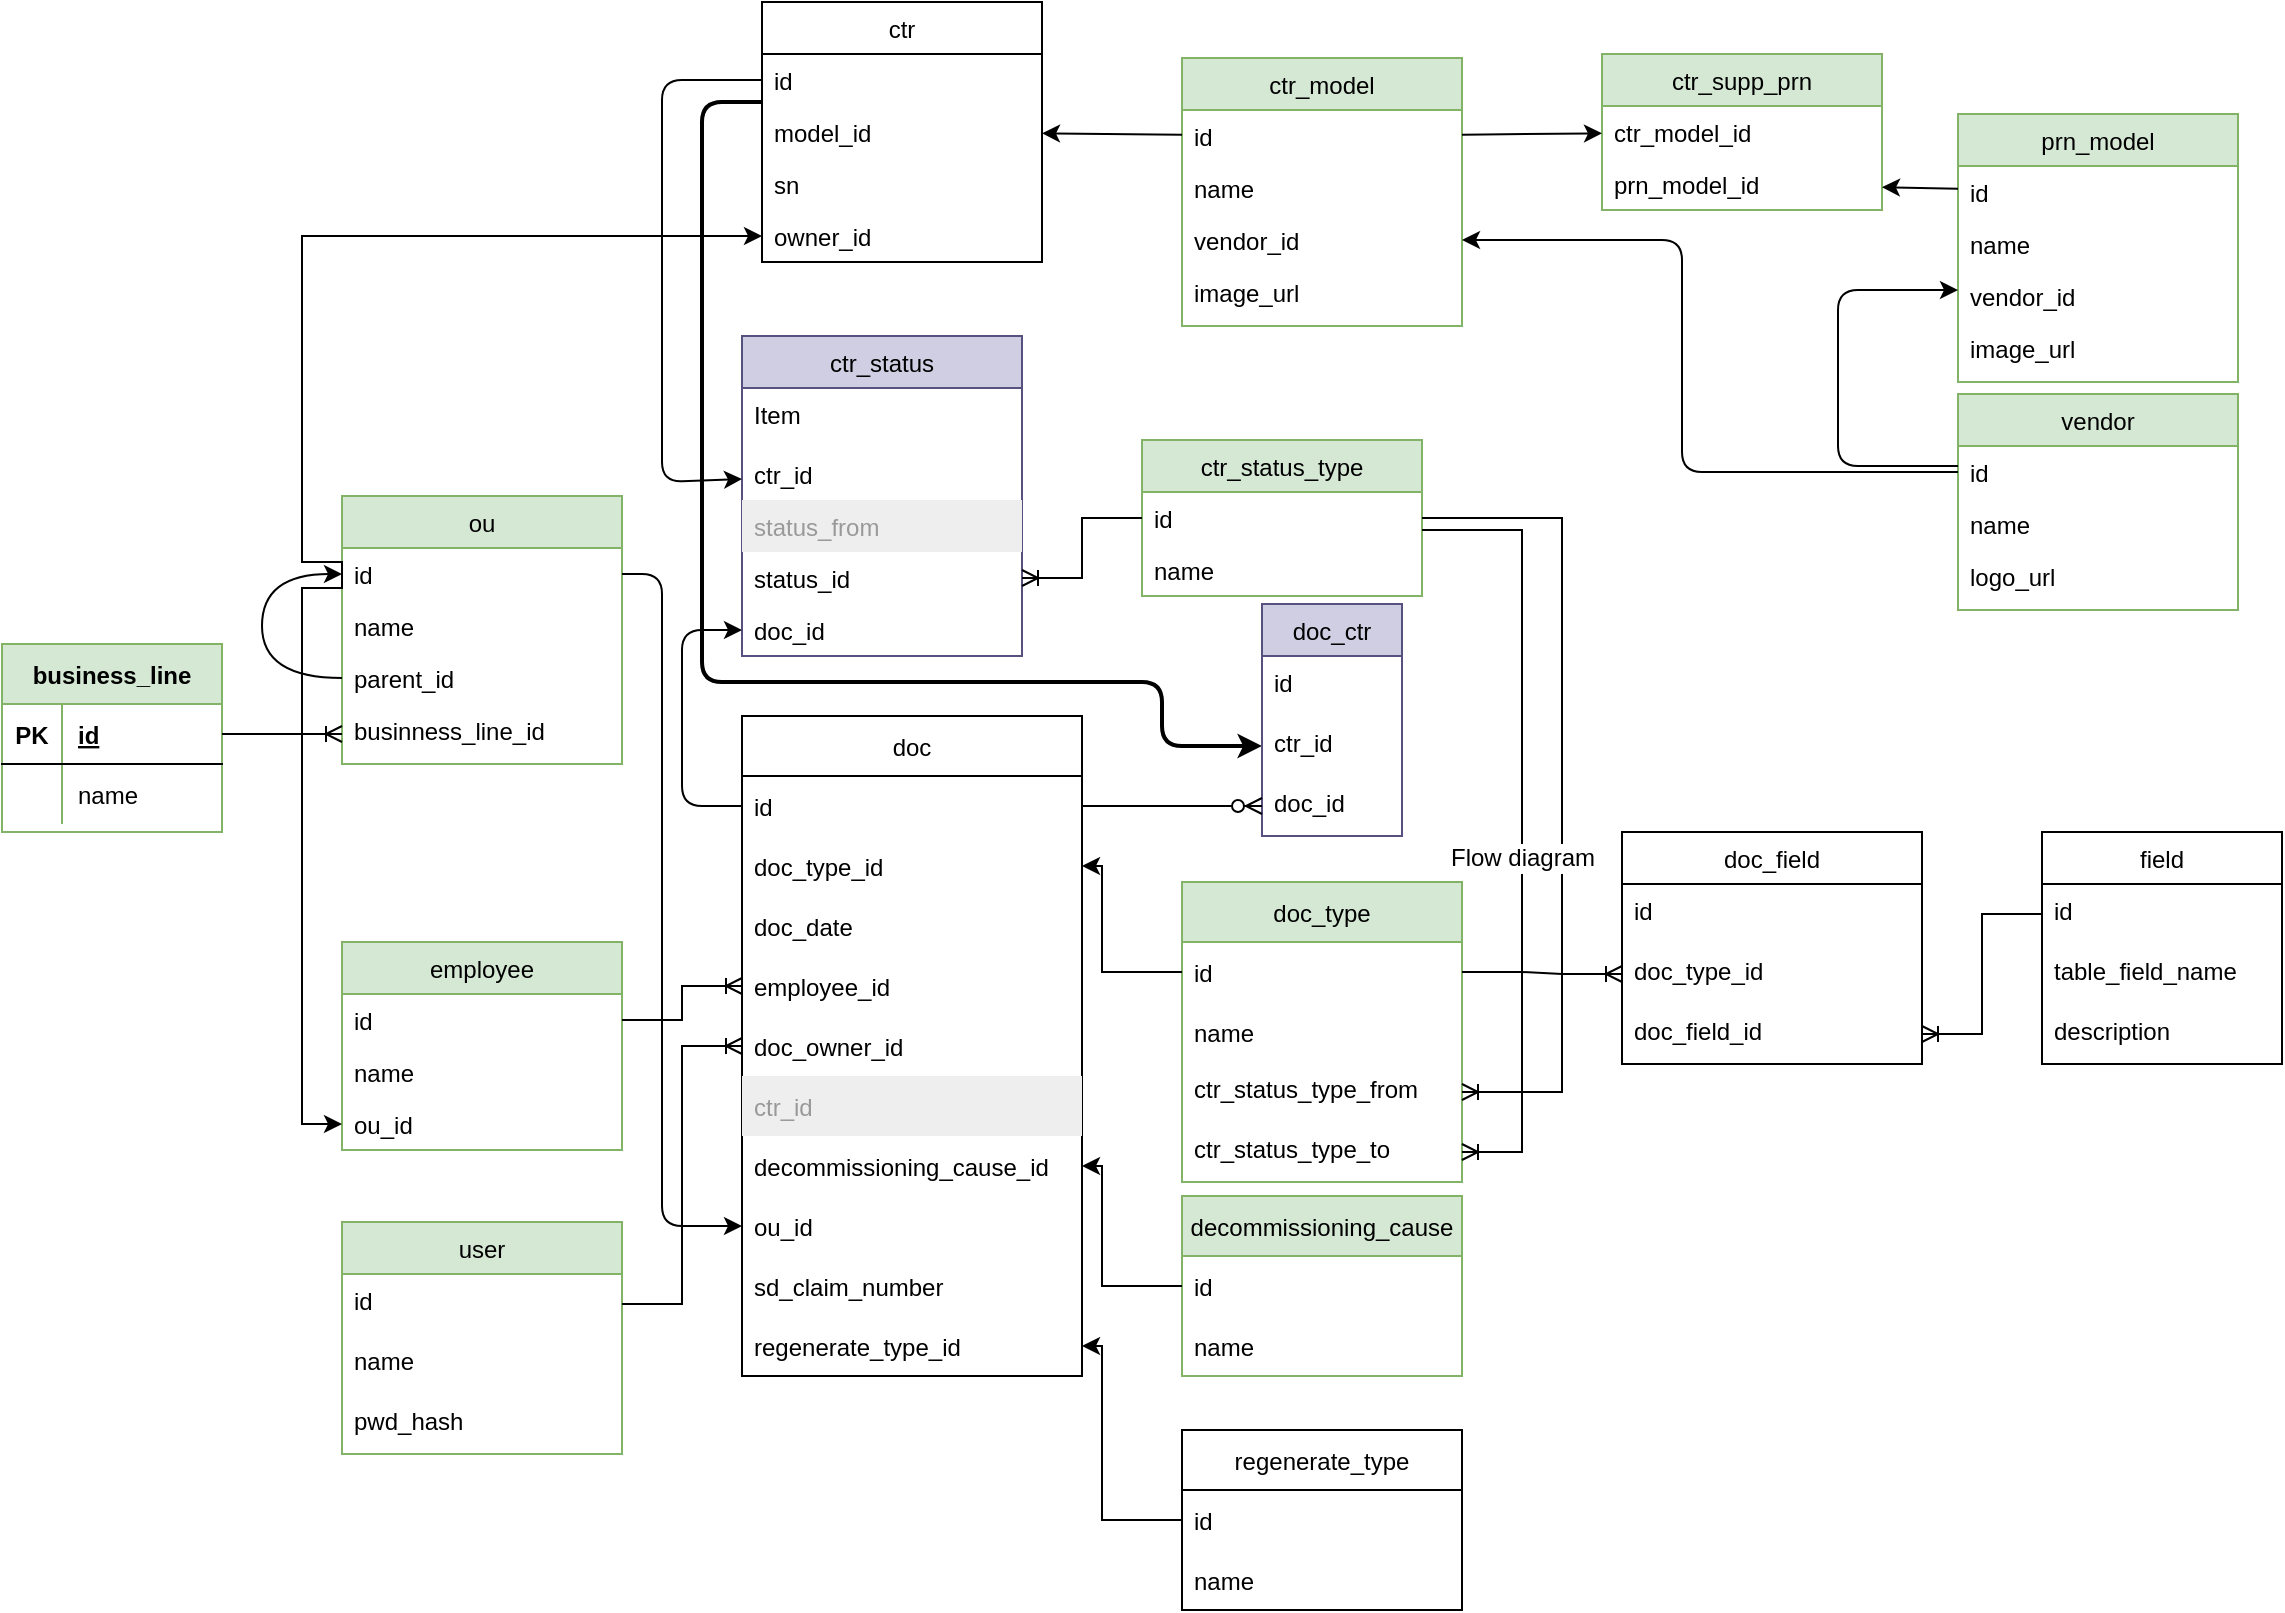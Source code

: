 <mxfile version="20.3.3" type="github" pages="2">
  <diagram name="Ent relationship" id="efa7a0a1-bf9b-a30e-e6df-94a7791c09e9">
    <mxGraphModel dx="1422" dy="802" grid="1" gridSize="10" guides="1" tooltips="1" connect="1" arrows="1" fold="1" page="1" pageScale="1" pageWidth="1169" pageHeight="827" background="none" math="0" shadow="0">
      <root>
        <mxCell id="0" />
        <mxCell id="1" parent="0" />
        <mxCell id="0HyxOfl09r36-qcPs7RD-114" value="ctr" style="swimlane;fontStyle=0;childLayout=stackLayout;horizontal=1;startSize=26;horizontalStack=0;resizeParent=1;resizeParentMax=0;resizeLast=0;collapsible=1;marginBottom=0;" parent="1" vertex="1">
          <mxGeometry x="400" y="10" width="140" height="130" as="geometry" />
        </mxCell>
        <mxCell id="0HyxOfl09r36-qcPs7RD-115" value="id" style="text;strokeColor=none;fillColor=none;align=left;verticalAlign=top;spacingLeft=4;spacingRight=4;overflow=hidden;rotatable=0;points=[[0,0.5],[1,0.5]];portConstraint=eastwest;" parent="0HyxOfl09r36-qcPs7RD-114" vertex="1">
          <mxGeometry y="26" width="140" height="26" as="geometry" />
        </mxCell>
        <mxCell id="0HyxOfl09r36-qcPs7RD-193" value="model_id&#xa;&#xa;" style="text;strokeColor=none;fillColor=none;align=left;verticalAlign=top;spacingLeft=4;spacingRight=4;overflow=hidden;rotatable=0;points=[[0,0.5],[1,0.5]];portConstraint=eastwest;" parent="0HyxOfl09r36-qcPs7RD-114" vertex="1">
          <mxGeometry y="52" width="140" height="26" as="geometry" />
        </mxCell>
        <mxCell id="0HyxOfl09r36-qcPs7RD-116" value="sn" style="text;strokeColor=none;fillColor=none;align=left;verticalAlign=top;spacingLeft=4;spacingRight=4;overflow=hidden;rotatable=0;points=[[0,0.5],[1,0.5]];portConstraint=eastwest;" parent="0HyxOfl09r36-qcPs7RD-114" vertex="1">
          <mxGeometry y="78" width="140" height="26" as="geometry" />
        </mxCell>
        <mxCell id="B27GgNt_8ts8eAWawGhs-5" value="owner_id" style="text;strokeColor=none;fillColor=none;align=left;verticalAlign=top;spacingLeft=4;spacingRight=4;overflow=hidden;rotatable=0;points=[[0,0.5],[1,0.5]];portConstraint=eastwest;" parent="0HyxOfl09r36-qcPs7RD-114" vertex="1">
          <mxGeometry y="104" width="140" height="26" as="geometry" />
        </mxCell>
        <mxCell id="0HyxOfl09r36-qcPs7RD-119" value="prn_model" style="swimlane;fontStyle=0;childLayout=stackLayout;horizontal=1;startSize=26;horizontalStack=0;resizeParent=1;resizeParentMax=0;resizeLast=0;collapsible=1;marginBottom=0;fillColor=#d5e8d4;strokeColor=#82b366;" parent="1" vertex="1">
          <mxGeometry x="998" y="66" width="140" height="134" as="geometry" />
        </mxCell>
        <mxCell id="0HyxOfl09r36-qcPs7RD-120" value="id" style="text;strokeColor=none;fillColor=none;align=left;verticalAlign=top;spacingLeft=4;spacingRight=4;overflow=hidden;rotatable=0;points=[[0,0.5],[1,0.5]];portConstraint=eastwest;" parent="0HyxOfl09r36-qcPs7RD-119" vertex="1">
          <mxGeometry y="26" width="140" height="26" as="geometry" />
        </mxCell>
        <mxCell id="0HyxOfl09r36-qcPs7RD-121" value="name" style="text;strokeColor=none;fillColor=none;align=left;verticalAlign=top;spacingLeft=4;spacingRight=4;overflow=hidden;rotatable=0;points=[[0,0.5],[1,0.5]];portConstraint=eastwest;" parent="0HyxOfl09r36-qcPs7RD-119" vertex="1">
          <mxGeometry y="52" width="140" height="26" as="geometry" />
        </mxCell>
        <mxCell id="0HyxOfl09r36-qcPs7RD-157" value="vendor_id" style="text;strokeColor=none;fillColor=none;align=left;verticalAlign=top;spacingLeft=4;spacingRight=4;overflow=hidden;rotatable=0;points=[[0,0.5],[1,0.5]];portConstraint=eastwest;" parent="0HyxOfl09r36-qcPs7RD-119" vertex="1">
          <mxGeometry y="78" width="140" height="26" as="geometry" />
        </mxCell>
        <mxCell id="-eueZPDx82-Weop2imwT-17" value="image_url" style="text;strokeColor=none;fillColor=none;spacingLeft=4;spacingRight=4;overflow=hidden;rotatable=0;points=[[0,0.5],[1,0.5]];portConstraint=eastwest;fontSize=12;" parent="0HyxOfl09r36-qcPs7RD-119" vertex="1">
          <mxGeometry y="104" width="140" height="30" as="geometry" />
        </mxCell>
        <mxCell id="0HyxOfl09r36-qcPs7RD-123" value="ctr_model" style="swimlane;fontStyle=0;childLayout=stackLayout;horizontal=1;startSize=26;horizontalStack=0;resizeParent=1;resizeParentMax=0;resizeLast=0;collapsible=1;marginBottom=0;fillColor=#d5e8d4;strokeColor=#82b366;" parent="1" vertex="1">
          <mxGeometry x="610" y="38" width="140" height="134" as="geometry" />
        </mxCell>
        <mxCell id="0HyxOfl09r36-qcPs7RD-124" value="id" style="text;strokeColor=none;fillColor=none;align=left;verticalAlign=top;spacingLeft=4;spacingRight=4;overflow=hidden;rotatable=0;points=[[0,0.5],[1,0.5]];portConstraint=eastwest;" parent="0HyxOfl09r36-qcPs7RD-123" vertex="1">
          <mxGeometry y="26" width="140" height="26" as="geometry" />
        </mxCell>
        <mxCell id="0HyxOfl09r36-qcPs7RD-164" value="name" style="text;strokeColor=none;fillColor=none;align=left;verticalAlign=top;spacingLeft=4;spacingRight=4;overflow=hidden;rotatable=0;points=[[0,0.5],[1,0.5]];portConstraint=eastwest;" parent="0HyxOfl09r36-qcPs7RD-123" vertex="1">
          <mxGeometry y="52" width="140" height="26" as="geometry" />
        </mxCell>
        <mxCell id="0HyxOfl09r36-qcPs7RD-125" value="vendor_id" style="text;strokeColor=none;fillColor=none;align=left;verticalAlign=top;spacingLeft=4;spacingRight=4;overflow=hidden;rotatable=0;points=[[0,0.5],[1,0.5]];portConstraint=eastwest;" parent="0HyxOfl09r36-qcPs7RD-123" vertex="1">
          <mxGeometry y="78" width="140" height="26" as="geometry" />
        </mxCell>
        <mxCell id="-eueZPDx82-Weop2imwT-14" value="image_url" style="text;strokeColor=none;fillColor=none;spacingLeft=4;spacingRight=4;overflow=hidden;rotatable=0;points=[[0,0.5],[1,0.5]];portConstraint=eastwest;fontSize=12;" parent="0HyxOfl09r36-qcPs7RD-123" vertex="1">
          <mxGeometry y="104" width="140" height="30" as="geometry" />
        </mxCell>
        <mxCell id="0HyxOfl09r36-qcPs7RD-143" value="ctr_supp_prn" style="swimlane;fontStyle=0;childLayout=stackLayout;horizontal=1;startSize=26;horizontalStack=0;resizeParent=1;resizeParentMax=0;resizeLast=0;collapsible=1;marginBottom=0;fillColor=#d5e8d4;strokeColor=#82b366;" parent="1" vertex="1">
          <mxGeometry x="820" y="36" width="140" height="78" as="geometry" />
        </mxCell>
        <mxCell id="0HyxOfl09r36-qcPs7RD-144" value="ctr_model_id" style="text;strokeColor=none;fillColor=none;align=left;verticalAlign=top;spacingLeft=4;spacingRight=4;overflow=hidden;rotatable=0;points=[[0,0.5],[1,0.5]];portConstraint=eastwest;" parent="0HyxOfl09r36-qcPs7RD-143" vertex="1">
          <mxGeometry y="26" width="140" height="26" as="geometry" />
        </mxCell>
        <mxCell id="0HyxOfl09r36-qcPs7RD-145" value="prn_model_id" style="text;strokeColor=none;fillColor=none;align=left;verticalAlign=top;spacingLeft=4;spacingRight=4;overflow=hidden;rotatable=0;points=[[0,0.5],[1,0.5]];portConstraint=eastwest;" parent="0HyxOfl09r36-qcPs7RD-143" vertex="1">
          <mxGeometry y="52" width="140" height="26" as="geometry" />
        </mxCell>
        <mxCell id="0HyxOfl09r36-qcPs7RD-158" value="vendor" style="swimlane;fontStyle=0;childLayout=stackLayout;horizontal=1;startSize=26;horizontalStack=0;resizeParent=1;resizeParentMax=0;resizeLast=0;collapsible=1;marginBottom=0;fillColor=#d5e8d4;strokeColor=#82b366;" parent="1" vertex="1">
          <mxGeometry x="998" y="206" width="140" height="108" as="geometry">
            <mxRectangle x="826" y="244" width="70" height="26" as="alternateBounds" />
          </mxGeometry>
        </mxCell>
        <mxCell id="0HyxOfl09r36-qcPs7RD-159" value="id" style="text;strokeColor=none;fillColor=none;align=left;verticalAlign=top;spacingLeft=4;spacingRight=4;overflow=hidden;rotatable=0;points=[[0,0.5],[1,0.5]];portConstraint=eastwest;" parent="0HyxOfl09r36-qcPs7RD-158" vertex="1">
          <mxGeometry y="26" width="140" height="26" as="geometry" />
        </mxCell>
        <mxCell id="0HyxOfl09r36-qcPs7RD-160" value="name" style="text;strokeColor=none;fillColor=none;align=left;verticalAlign=top;spacingLeft=4;spacingRight=4;overflow=hidden;rotatable=0;points=[[0,0.5],[1,0.5]];portConstraint=eastwest;" parent="0HyxOfl09r36-qcPs7RD-158" vertex="1">
          <mxGeometry y="52" width="140" height="26" as="geometry" />
        </mxCell>
        <mxCell id="-eueZPDx82-Weop2imwT-16" value="logo_url" style="text;strokeColor=none;fillColor=none;spacingLeft=4;spacingRight=4;overflow=hidden;rotatable=0;points=[[0,0.5],[1,0.5]];portConstraint=eastwest;fontSize=12;" parent="0HyxOfl09r36-qcPs7RD-158" vertex="1">
          <mxGeometry y="78" width="140" height="30" as="geometry" />
        </mxCell>
        <mxCell id="0HyxOfl09r36-qcPs7RD-165" value="" style="endArrow=classic;html=1;exitX=0;exitY=0.5;exitDx=0;exitDy=0;" parent="1" edge="1">
          <mxGeometry width="50" height="50" relative="1" as="geometry">
            <mxPoint x="998" y="242" as="sourcePoint" />
            <mxPoint x="998" y="154" as="targetPoint" />
            <Array as="points">
              <mxPoint x="938" y="242" />
              <mxPoint x="938" y="154" />
            </Array>
          </mxGeometry>
        </mxCell>
        <mxCell id="0HyxOfl09r36-qcPs7RD-166" value="" style="endArrow=classic;html=1;" parent="1" source="0HyxOfl09r36-qcPs7RD-159" target="0HyxOfl09r36-qcPs7RD-125" edge="1">
          <mxGeometry width="50" height="50" relative="1" as="geometry">
            <mxPoint x="720" y="326" as="sourcePoint" />
            <mxPoint x="770" y="276" as="targetPoint" />
            <Array as="points">
              <mxPoint x="860" y="245" />
              <mxPoint x="860" y="129" />
            </Array>
          </mxGeometry>
        </mxCell>
        <mxCell id="0HyxOfl09r36-qcPs7RD-167" value="" style="endArrow=classic;html=1;" parent="1" source="0HyxOfl09r36-qcPs7RD-124" target="0HyxOfl09r36-qcPs7RD-193" edge="1">
          <mxGeometry width="50" height="50" relative="1" as="geometry">
            <mxPoint x="710" y="350" as="sourcePoint" />
            <mxPoint x="760" y="300" as="targetPoint" />
          </mxGeometry>
        </mxCell>
        <mxCell id="0HyxOfl09r36-qcPs7RD-173" value="ctr_status" style="swimlane;fontStyle=0;childLayout=stackLayout;horizontal=1;startSize=26;horizontalStack=0;resizeParent=1;resizeParentMax=0;resizeLast=0;collapsible=1;marginBottom=0;fillColor=#d0cee2;strokeColor=#56517e;" parent="1" vertex="1">
          <mxGeometry x="390" y="177" width="140" height="160" as="geometry" />
        </mxCell>
        <mxCell id="Py-MpsY1JlBNM6qV5Rll-3" value="Item" style="text;strokeColor=none;fillColor=none;spacingLeft=4;spacingRight=4;overflow=hidden;rotatable=0;points=[[0,0.5],[1,0.5]];portConstraint=eastwest;fontSize=12;fontColor=#000000;" vertex="1" parent="0HyxOfl09r36-qcPs7RD-173">
          <mxGeometry y="26" width="140" height="30" as="geometry" />
        </mxCell>
        <mxCell id="0HyxOfl09r36-qcPs7RD-174" value="ctr_id" style="text;strokeColor=none;fillColor=none;align=left;verticalAlign=top;spacingLeft=4;spacingRight=4;overflow=hidden;rotatable=0;points=[[0,0.5],[1,0.5]];portConstraint=eastwest;" parent="0HyxOfl09r36-qcPs7RD-173" vertex="1">
          <mxGeometry y="56" width="140" height="26" as="geometry" />
        </mxCell>
        <mxCell id="0HyxOfl09r36-qcPs7RD-175" value="status_from" style="text;strokeColor=none;fillColor=#eeeeee;align=left;verticalAlign=top;spacingLeft=4;spacingRight=4;overflow=hidden;rotatable=0;points=[[0,0.5],[1,0.5]];portConstraint=eastwest;fontColor=#999999;" parent="0HyxOfl09r36-qcPs7RD-173" vertex="1">
          <mxGeometry y="82" width="140" height="26" as="geometry" />
        </mxCell>
        <mxCell id="0HyxOfl09r36-qcPs7RD-191" value="status_id" style="text;strokeColor=none;fillColor=none;align=left;verticalAlign=top;spacingLeft=4;spacingRight=4;overflow=hidden;rotatable=0;points=[[0,0.5],[1,0.5]];portConstraint=eastwest;" parent="0HyxOfl09r36-qcPs7RD-173" vertex="1">
          <mxGeometry y="108" width="140" height="26" as="geometry" />
        </mxCell>
        <mxCell id="B27GgNt_8ts8eAWawGhs-43" value="doc_id" style="text;strokeColor=none;fillColor=none;align=left;verticalAlign=top;spacingLeft=4;spacingRight=4;overflow=hidden;rotatable=0;points=[[0,0.5],[1,0.5]];portConstraint=eastwest;" parent="0HyxOfl09r36-qcPs7RD-173" vertex="1">
          <mxGeometry y="134" width="140" height="26" as="geometry" />
        </mxCell>
        <mxCell id="0HyxOfl09r36-qcPs7RD-181" value="ctr_status_type" style="swimlane;fontStyle=0;childLayout=stackLayout;horizontal=1;startSize=26;horizontalStack=0;resizeParent=1;resizeParentMax=0;resizeLast=0;collapsible=1;marginBottom=0;fillColor=#d5e8d4;strokeColor=#82b366;" parent="1" vertex="1">
          <mxGeometry x="590" y="229" width="140" height="78" as="geometry" />
        </mxCell>
        <mxCell id="0HyxOfl09r36-qcPs7RD-182" value="id" style="text;strokeColor=none;fillColor=none;align=left;verticalAlign=top;spacingLeft=4;spacingRight=4;overflow=hidden;rotatable=0;points=[[0,0.5],[1,0.5]];portConstraint=eastwest;" parent="0HyxOfl09r36-qcPs7RD-181" vertex="1">
          <mxGeometry y="26" width="140" height="26" as="geometry" />
        </mxCell>
        <mxCell id="0HyxOfl09r36-qcPs7RD-183" value="name" style="text;strokeColor=none;fillColor=none;align=left;verticalAlign=top;spacingLeft=4;spacingRight=4;overflow=hidden;rotatable=0;points=[[0,0.5],[1,0.5]];portConstraint=eastwest;" parent="0HyxOfl09r36-qcPs7RD-181" vertex="1">
          <mxGeometry y="52" width="140" height="26" as="geometry" />
        </mxCell>
        <mxCell id="0HyxOfl09r36-qcPs7RD-186" value="" style="endArrow=classic;html=1;" parent="1" source="0HyxOfl09r36-qcPs7RD-115" target="0HyxOfl09r36-qcPs7RD-174" edge="1">
          <mxGeometry width="50" height="50" relative="1" as="geometry">
            <mxPoint x="710" y="350" as="sourcePoint" />
            <mxPoint x="760" y="300" as="targetPoint" />
            <Array as="points">
              <mxPoint x="350" y="49" />
              <mxPoint x="350" y="73" />
              <mxPoint x="350" y="250" />
            </Array>
          </mxGeometry>
        </mxCell>
        <mxCell id="0HyxOfl09r36-qcPs7RD-187" value="ou" style="swimlane;fontStyle=0;childLayout=stackLayout;horizontal=1;startSize=26;horizontalStack=0;resizeParent=1;resizeParentMax=0;resizeLast=0;collapsible=1;marginBottom=0;fillColor=#d5e8d4;strokeColor=#82b366;" parent="1" vertex="1">
          <mxGeometry x="190" y="257" width="140" height="134" as="geometry" />
        </mxCell>
        <mxCell id="0HyxOfl09r36-qcPs7RD-188" value="id" style="text;strokeColor=none;fillColor=none;align=left;verticalAlign=top;spacingLeft=4;spacingRight=4;overflow=hidden;rotatable=0;points=[[0,0.5],[1,0.5]];portConstraint=eastwest;" parent="0HyxOfl09r36-qcPs7RD-187" vertex="1">
          <mxGeometry y="26" width="140" height="26" as="geometry" />
        </mxCell>
        <mxCell id="0HyxOfl09r36-qcPs7RD-189" value="name" style="text;strokeColor=none;fillColor=none;align=left;verticalAlign=top;spacingLeft=4;spacingRight=4;overflow=hidden;rotatable=0;points=[[0,0.5],[1,0.5]];portConstraint=eastwest;" parent="0HyxOfl09r36-qcPs7RD-187" vertex="1">
          <mxGeometry y="52" width="140" height="26" as="geometry" />
        </mxCell>
        <mxCell id="B27GgNt_8ts8eAWawGhs-4" style="edgeStyle=orthogonalEdgeStyle;orthogonalLoop=1;jettySize=auto;html=1;exitX=0;exitY=0.5;exitDx=0;exitDy=0;entryX=0;entryY=0.5;entryDx=0;entryDy=0;curved=1;" parent="0HyxOfl09r36-qcPs7RD-187" source="B27GgNt_8ts8eAWawGhs-3" target="0HyxOfl09r36-qcPs7RD-188" edge="1">
          <mxGeometry relative="1" as="geometry">
            <Array as="points">
              <mxPoint x="-40" y="91" />
              <mxPoint x="-40" y="39" />
            </Array>
          </mxGeometry>
        </mxCell>
        <mxCell id="B27GgNt_8ts8eAWawGhs-3" value="parent_id" style="text;strokeColor=none;fillColor=none;align=left;verticalAlign=top;spacingLeft=4;spacingRight=4;overflow=hidden;rotatable=0;points=[[0,0.5],[1,0.5]];portConstraint=eastwest;" parent="0HyxOfl09r36-qcPs7RD-187" vertex="1">
          <mxGeometry y="78" width="140" height="26" as="geometry" />
        </mxCell>
        <mxCell id="IbZi54rrAMyiBwgR0cr5-39" value="businness_line_id" style="text;strokeColor=none;fillColor=none;spacingLeft=4;spacingRight=4;overflow=hidden;rotatable=0;points=[[0,0.5],[1,0.5]];portConstraint=eastwest;fontSize=12;" parent="0HyxOfl09r36-qcPs7RD-187" vertex="1">
          <mxGeometry y="104" width="140" height="30" as="geometry" />
        </mxCell>
        <mxCell id="0HyxOfl09r36-qcPs7RD-194" value="&lt;span style=&quot;font-size: 10px&quot;&gt;&lt;br&gt;&lt;/span&gt;" style="text;html=1;align=left;verticalAlign=middle;resizable=0;points=[];autosize=1;strokeColor=none;" parent="1" vertex="1">
          <mxGeometry x="720" y="253" width="20" height="30" as="geometry" />
        </mxCell>
        <mxCell id="0HyxOfl09r36-qcPs7RD-202" value="employee" style="swimlane;fontStyle=0;childLayout=stackLayout;horizontal=1;startSize=26;horizontalStack=0;resizeParent=1;resizeParentMax=0;resizeLast=0;collapsible=1;marginBottom=0;fillColor=#d5e8d4;strokeColor=#82b366;" parent="1" vertex="1">
          <mxGeometry x="190" y="480" width="140" height="104" as="geometry">
            <mxRectangle x="190" y="480" width="90" height="30" as="alternateBounds" />
          </mxGeometry>
        </mxCell>
        <mxCell id="0HyxOfl09r36-qcPs7RD-203" value="id" style="text;strokeColor=none;fillColor=none;align=left;verticalAlign=top;spacingLeft=4;spacingRight=4;overflow=hidden;rotatable=0;points=[[0,0.5],[1,0.5]];portConstraint=eastwest;" parent="0HyxOfl09r36-qcPs7RD-202" vertex="1">
          <mxGeometry y="26" width="140" height="26" as="geometry" />
        </mxCell>
        <mxCell id="0HyxOfl09r36-qcPs7RD-204" value="name" style="text;strokeColor=none;fillColor=none;align=left;verticalAlign=top;spacingLeft=4;spacingRight=4;overflow=hidden;rotatable=0;points=[[0,0.5],[1,0.5]];portConstraint=eastwest;" parent="0HyxOfl09r36-qcPs7RD-202" vertex="1">
          <mxGeometry y="52" width="140" height="26" as="geometry" />
        </mxCell>
        <mxCell id="B27GgNt_8ts8eAWawGhs-7" value="ou_id" style="text;strokeColor=none;fillColor=none;align=left;verticalAlign=top;spacingLeft=4;spacingRight=4;overflow=hidden;rotatable=0;points=[[0,0.5],[1,0.5]];portConstraint=eastwest;" parent="0HyxOfl09r36-qcPs7RD-202" vertex="1">
          <mxGeometry y="78" width="140" height="26" as="geometry" />
        </mxCell>
        <mxCell id="8fQQKwptiHgryDefAF7D-1" value="" style="endArrow=classic;html=1;" parent="1" source="0HyxOfl09r36-qcPs7RD-124" target="0HyxOfl09r36-qcPs7RD-144" edge="1">
          <mxGeometry width="50" height="50" relative="1" as="geometry">
            <mxPoint x="700" y="400" as="sourcePoint" />
            <mxPoint x="750" y="350" as="targetPoint" />
          </mxGeometry>
        </mxCell>
        <mxCell id="8fQQKwptiHgryDefAF7D-2" value="" style="endArrow=classic;html=1;" parent="1" source="0HyxOfl09r36-qcPs7RD-120" target="0HyxOfl09r36-qcPs7RD-145" edge="1">
          <mxGeometry width="50" height="50" relative="1" as="geometry">
            <mxPoint x="700" y="400" as="sourcePoint" />
            <mxPoint x="750" y="350" as="targetPoint" />
          </mxGeometry>
        </mxCell>
        <mxCell id="B27GgNt_8ts8eAWawGhs-6" style="edgeStyle=orthogonalEdgeStyle;rounded=0;orthogonalLoop=1;jettySize=auto;html=1;exitX=0;exitY=0.5;exitDx=0;exitDy=0;entryX=0;entryY=0.5;entryDx=0;entryDy=0;" parent="1" source="0HyxOfl09r36-qcPs7RD-188" target="B27GgNt_8ts8eAWawGhs-5" edge="1">
          <mxGeometry relative="1" as="geometry">
            <Array as="points">
              <mxPoint x="190" y="290" />
              <mxPoint x="170" y="290" />
              <mxPoint x="170" y="127" />
            </Array>
          </mxGeometry>
        </mxCell>
        <mxCell id="B27GgNt_8ts8eAWawGhs-10" style="edgeStyle=orthogonalEdgeStyle;rounded=0;orthogonalLoop=1;jettySize=auto;html=1;exitX=0;exitY=0.5;exitDx=0;exitDy=0;entryX=0;entryY=0.5;entryDx=0;entryDy=0;" parent="1" source="0HyxOfl09r36-qcPs7RD-188" target="B27GgNt_8ts8eAWawGhs-7" edge="1">
          <mxGeometry relative="1" as="geometry">
            <mxPoint x="190" y="296" as="sourcePoint" />
            <mxPoint x="190" y="571" as="targetPoint" />
            <Array as="points">
              <mxPoint x="190" y="303" />
              <mxPoint x="170" y="303" />
              <mxPoint x="170" y="571" />
            </Array>
          </mxGeometry>
        </mxCell>
        <mxCell id="B27GgNt_8ts8eAWawGhs-11" value="doc" style="swimlane;fontStyle=0;childLayout=stackLayout;horizontal=1;startSize=30;horizontalStack=0;resizeParent=1;resizeParentMax=0;resizeLast=0;collapsible=1;marginBottom=0;" parent="1" vertex="1">
          <mxGeometry x="390" y="367" width="170" height="330" as="geometry" />
        </mxCell>
        <mxCell id="B27GgNt_8ts8eAWawGhs-12" value="id" style="text;strokeColor=none;fillColor=none;align=left;verticalAlign=middle;spacingLeft=4;spacingRight=4;overflow=hidden;points=[[0,0.5],[1,0.5]];portConstraint=eastwest;rotatable=0;" parent="B27GgNt_8ts8eAWawGhs-11" vertex="1">
          <mxGeometry y="30" width="170" height="30" as="geometry" />
        </mxCell>
        <mxCell id="B27GgNt_8ts8eAWawGhs-14" value="doc_type_id" style="text;strokeColor=none;fillColor=none;align=left;verticalAlign=middle;spacingLeft=4;spacingRight=4;overflow=hidden;points=[[0,0.5],[1,0.5]];portConstraint=eastwest;rotatable=0;" parent="B27GgNt_8ts8eAWawGhs-11" vertex="1">
          <mxGeometry y="60" width="170" height="30" as="geometry" />
        </mxCell>
        <mxCell id="B27GgNt_8ts8eAWawGhs-15" value="doc_date" style="text;strokeColor=none;fillColor=none;align=left;verticalAlign=middle;spacingLeft=4;spacingRight=4;overflow=hidden;points=[[0,0.5],[1,0.5]];portConstraint=eastwest;rotatable=0;" parent="B27GgNt_8ts8eAWawGhs-11" vertex="1">
          <mxGeometry y="90" width="170" height="30" as="geometry" />
        </mxCell>
        <mxCell id="B27GgNt_8ts8eAWawGhs-17" value="employee_id" style="text;strokeColor=none;fillColor=none;align=left;verticalAlign=middle;spacingLeft=4;spacingRight=4;overflow=hidden;points=[[0,0.5],[1,0.5]];portConstraint=eastwest;rotatable=0;" parent="B27GgNt_8ts8eAWawGhs-11" vertex="1">
          <mxGeometry y="120" width="170" height="30" as="geometry" />
        </mxCell>
        <mxCell id="B27GgNt_8ts8eAWawGhs-16" value="doc_owner_id" style="text;strokeColor=none;fillColor=none;align=left;verticalAlign=middle;spacingLeft=4;spacingRight=4;overflow=hidden;points=[[0,0.5],[1,0.5]];portConstraint=eastwest;rotatable=0;" parent="B27GgNt_8ts8eAWawGhs-11" vertex="1">
          <mxGeometry y="150" width="170" height="30" as="geometry" />
        </mxCell>
        <mxCell id="B27GgNt_8ts8eAWawGhs-18" value="ctr_id" style="text;strokeColor=none;fillColor=#eeeeee;align=left;verticalAlign=middle;spacingLeft=4;spacingRight=4;overflow=hidden;points=[[0,0.5],[1,0.5]];portConstraint=eastwest;rotatable=0;fontColor=#999999;" parent="B27GgNt_8ts8eAWawGhs-11" vertex="1">
          <mxGeometry y="180" width="170" height="30" as="geometry" />
        </mxCell>
        <mxCell id="B27GgNt_8ts8eAWawGhs-19" value="decommissioning_cause_id" style="text;strokeColor=none;fillColor=none;align=left;verticalAlign=middle;spacingLeft=4;spacingRight=4;overflow=hidden;points=[[0,0.5],[1,0.5]];portConstraint=eastwest;rotatable=0;" parent="B27GgNt_8ts8eAWawGhs-11" vertex="1">
          <mxGeometry y="210" width="170" height="30" as="geometry" />
        </mxCell>
        <mxCell id="B27GgNt_8ts8eAWawGhs-20" value="ou_id" style="text;strokeColor=none;fillColor=none;align=left;verticalAlign=middle;spacingLeft=4;spacingRight=4;overflow=hidden;points=[[0,0.5],[1,0.5]];portConstraint=eastwest;rotatable=0;" parent="B27GgNt_8ts8eAWawGhs-11" vertex="1">
          <mxGeometry y="240" width="170" height="30" as="geometry" />
        </mxCell>
        <mxCell id="B27GgNt_8ts8eAWawGhs-21" value="sd_claim_number" style="text;strokeColor=none;fillColor=none;align=left;verticalAlign=middle;spacingLeft=4;spacingRight=4;overflow=hidden;points=[[0,0.5],[1,0.5]];portConstraint=eastwest;rotatable=0;" parent="B27GgNt_8ts8eAWawGhs-11" vertex="1">
          <mxGeometry y="270" width="170" height="30" as="geometry" />
        </mxCell>
        <mxCell id="B27GgNt_8ts8eAWawGhs-22" value="regenerate_type_id" style="text;strokeColor=none;fillColor=none;align=left;verticalAlign=middle;spacingLeft=4;spacingRight=4;overflow=hidden;points=[[0,0.5],[1,0.5]];portConstraint=eastwest;rotatable=0;" parent="B27GgNt_8ts8eAWawGhs-11" vertex="1">
          <mxGeometry y="300" width="170" height="30" as="geometry" />
        </mxCell>
        <mxCell id="B27GgNt_8ts8eAWawGhs-23" value="doc_type" style="swimlane;fontStyle=0;childLayout=stackLayout;horizontal=1;startSize=30;horizontalStack=0;resizeParent=1;resizeParentMax=0;resizeLast=0;collapsible=1;marginBottom=0;fillColor=#d5e8d4;strokeColor=#82b366;" parent="1" vertex="1">
          <mxGeometry x="610" y="450" width="140" height="150" as="geometry" />
        </mxCell>
        <mxCell id="B27GgNt_8ts8eAWawGhs-24" value="id" style="text;strokeColor=none;fillColor=none;align=left;verticalAlign=middle;spacingLeft=4;spacingRight=4;overflow=hidden;points=[[0,0.5],[1,0.5]];portConstraint=eastwest;rotatable=0;" parent="B27GgNt_8ts8eAWawGhs-23" vertex="1">
          <mxGeometry y="30" width="140" height="30" as="geometry" />
        </mxCell>
        <mxCell id="B27GgNt_8ts8eAWawGhs-25" value="name" style="text;strokeColor=none;fillColor=none;align=left;verticalAlign=middle;spacingLeft=4;spacingRight=4;overflow=hidden;points=[[0,0.5],[1,0.5]];portConstraint=eastwest;rotatable=0;" parent="B27GgNt_8ts8eAWawGhs-23" vertex="1">
          <mxGeometry y="60" width="140" height="30" as="geometry" />
        </mxCell>
        <mxCell id="COvAjFs2Vdso8qnZR_OL-9" value="ctr_status_type_from" style="text;strokeColor=none;fillColor=none;spacingLeft=4;spacingRight=4;overflow=hidden;rotatable=0;points=[[0,0.5],[1,0.5]];portConstraint=eastwest;fontSize=12;" parent="B27GgNt_8ts8eAWawGhs-23" vertex="1">
          <mxGeometry y="90" width="140" height="30" as="geometry" />
        </mxCell>
        <mxCell id="9M1-o05kkFe_-yuHw4x9-9" value="ctr_status_type_to" style="text;strokeColor=none;fillColor=none;spacingLeft=4;spacingRight=4;overflow=hidden;rotatable=0;points=[[0,0.5],[1,0.5]];portConstraint=eastwest;fontSize=12;fontColor=#000000;" parent="B27GgNt_8ts8eAWawGhs-23" vertex="1">
          <mxGeometry y="120" width="140" height="30" as="geometry" />
        </mxCell>
        <mxCell id="B27GgNt_8ts8eAWawGhs-27" style="edgeStyle=orthogonalEdgeStyle;rounded=0;orthogonalLoop=1;jettySize=auto;html=1;exitX=0;exitY=0.5;exitDx=0;exitDy=0;" parent="1" source="B27GgNt_8ts8eAWawGhs-24" target="B27GgNt_8ts8eAWawGhs-14" edge="1">
          <mxGeometry relative="1" as="geometry">
            <Array as="points">
              <mxPoint x="570" y="495" />
              <mxPoint x="570" y="442" />
            </Array>
          </mxGeometry>
        </mxCell>
        <mxCell id="B27GgNt_8ts8eAWawGhs-30" style="edgeStyle=orthogonalEdgeStyle;orthogonalLoop=1;jettySize=auto;html=1;strokeWidth=2;strokeColor=default;rounded=1;entryX=0;entryY=0.5;entryDx=0;entryDy=0;" parent="1" source="0HyxOfl09r36-qcPs7RD-115" target="ysNZDPczOukCf6MiVix6-3" edge="1">
          <mxGeometry relative="1" as="geometry">
            <Array as="points">
              <mxPoint x="370" y="60" />
              <mxPoint x="370" y="350" />
              <mxPoint x="600" y="350" />
              <mxPoint x="600" y="382" />
            </Array>
          </mxGeometry>
        </mxCell>
        <mxCell id="B27GgNt_8ts8eAWawGhs-31" style="edgeStyle=orthogonalEdgeStyle;rounded=1;orthogonalLoop=1;jettySize=auto;html=1;exitX=1;exitY=0.5;exitDx=0;exitDy=0;" parent="1" source="0HyxOfl09r36-qcPs7RD-188" target="B27GgNt_8ts8eAWawGhs-20" edge="1">
          <mxGeometry relative="1" as="geometry">
            <Array as="points">
              <mxPoint x="350" y="296" />
              <mxPoint x="350" y="622" />
            </Array>
          </mxGeometry>
        </mxCell>
        <mxCell id="B27GgNt_8ts8eAWawGhs-32" value="decommissioning_cause" style="swimlane;fontStyle=0;childLayout=stackLayout;horizontal=1;startSize=30;horizontalStack=0;resizeParent=1;resizeParentMax=0;resizeLast=0;collapsible=1;marginBottom=0;fillColor=#d5e8d4;strokeColor=#82b366;" parent="1" vertex="1">
          <mxGeometry x="610" y="607" width="140" height="90" as="geometry" />
        </mxCell>
        <mxCell id="B27GgNt_8ts8eAWawGhs-33" value="id" style="text;strokeColor=none;fillColor=none;align=left;verticalAlign=middle;spacingLeft=4;spacingRight=4;overflow=hidden;points=[[0,0.5],[1,0.5]];portConstraint=eastwest;rotatable=0;" parent="B27GgNt_8ts8eAWawGhs-32" vertex="1">
          <mxGeometry y="30" width="140" height="30" as="geometry" />
        </mxCell>
        <mxCell id="B27GgNt_8ts8eAWawGhs-34" value="name" style="text;strokeColor=none;fillColor=none;align=left;verticalAlign=middle;spacingLeft=4;spacingRight=4;overflow=hidden;points=[[0,0.5],[1,0.5]];portConstraint=eastwest;rotatable=0;" parent="B27GgNt_8ts8eAWawGhs-32" vertex="1">
          <mxGeometry y="60" width="140" height="30" as="geometry" />
        </mxCell>
        <mxCell id="B27GgNt_8ts8eAWawGhs-36" style="edgeStyle=orthogonalEdgeStyle;rounded=0;orthogonalLoop=1;jettySize=auto;html=1;exitX=0;exitY=0.5;exitDx=0;exitDy=0;" parent="1" source="B27GgNt_8ts8eAWawGhs-33" target="B27GgNt_8ts8eAWawGhs-19" edge="1">
          <mxGeometry relative="1" as="geometry">
            <Array as="points">
              <mxPoint x="570" y="652" />
              <mxPoint x="570" y="592" />
            </Array>
          </mxGeometry>
        </mxCell>
        <mxCell id="B27GgNt_8ts8eAWawGhs-37" value="regenerate_type" style="swimlane;fontStyle=0;childLayout=stackLayout;horizontal=1;startSize=30;horizontalStack=0;resizeParent=1;resizeParentMax=0;resizeLast=0;collapsible=1;marginBottom=0;" parent="1" vertex="1">
          <mxGeometry x="610" y="724" width="140" height="90" as="geometry" />
        </mxCell>
        <mxCell id="B27GgNt_8ts8eAWawGhs-38" value="id" style="text;strokeColor=none;fillColor=none;align=left;verticalAlign=middle;spacingLeft=4;spacingRight=4;overflow=hidden;points=[[0,0.5],[1,0.5]];portConstraint=eastwest;rotatable=0;" parent="B27GgNt_8ts8eAWawGhs-37" vertex="1">
          <mxGeometry y="30" width="140" height="30" as="geometry" />
        </mxCell>
        <mxCell id="B27GgNt_8ts8eAWawGhs-39" value="name" style="text;strokeColor=none;fillColor=none;align=left;verticalAlign=middle;spacingLeft=4;spacingRight=4;overflow=hidden;points=[[0,0.5],[1,0.5]];portConstraint=eastwest;rotatable=0;" parent="B27GgNt_8ts8eAWawGhs-37" vertex="1">
          <mxGeometry y="60" width="140" height="30" as="geometry" />
        </mxCell>
        <mxCell id="B27GgNt_8ts8eAWawGhs-41" style="edgeStyle=orthogonalEdgeStyle;rounded=0;orthogonalLoop=1;jettySize=auto;html=1;" parent="1" source="B27GgNt_8ts8eAWawGhs-38" target="B27GgNt_8ts8eAWawGhs-22" edge="1">
          <mxGeometry relative="1" as="geometry">
            <Array as="points">
              <mxPoint x="570" y="769" />
              <mxPoint x="570" y="682" />
            </Array>
          </mxGeometry>
        </mxCell>
        <mxCell id="B27GgNt_8ts8eAWawGhs-44" style="edgeStyle=orthogonalEdgeStyle;orthogonalLoop=1;jettySize=auto;html=1;exitX=0;exitY=0.5;exitDx=0;exitDy=0;entryX=0;entryY=0.5;entryDx=0;entryDy=0;fontSize=10;strokeColor=default;strokeWidth=1;rounded=1;" parent="1" source="B27GgNt_8ts8eAWawGhs-12" target="B27GgNt_8ts8eAWawGhs-43" edge="1">
          <mxGeometry relative="1" as="geometry">
            <Array as="points">
              <mxPoint x="360" y="412" />
              <mxPoint x="360" y="324" />
            </Array>
          </mxGeometry>
        </mxCell>
        <mxCell id="ysNZDPczOukCf6MiVix6-1" value="doc_ctr" style="swimlane;fontStyle=0;childLayout=stackLayout;horizontal=1;startSize=26;horizontalStack=0;resizeParent=1;resizeParentMax=0;resizeLast=0;collapsible=1;marginBottom=0;align=center;fontSize=12;fillColor=#d0cee2;strokeColor=#56517e;" parent="1" vertex="1">
          <mxGeometry x="650" y="311" width="70" height="116" as="geometry" />
        </mxCell>
        <mxCell id="Py-MpsY1JlBNM6qV5Rll-1" value="id" style="text;strokeColor=none;fillColor=none;spacingLeft=4;spacingRight=4;overflow=hidden;rotatable=0;points=[[0,0.5],[1,0.5]];portConstraint=eastwest;fontSize=12;fontColor=#000000;" vertex="1" parent="ysNZDPczOukCf6MiVix6-1">
          <mxGeometry y="26" width="70" height="30" as="geometry" />
        </mxCell>
        <mxCell id="ysNZDPczOukCf6MiVix6-3" value="ctr_id" style="text;strokeColor=none;fillColor=none;spacingLeft=4;spacingRight=4;overflow=hidden;rotatable=0;points=[[0,0.5],[1,0.5]];portConstraint=eastwest;fontSize=12;" parent="ysNZDPczOukCf6MiVix6-1" vertex="1">
          <mxGeometry y="56" width="70" height="30" as="geometry" />
        </mxCell>
        <mxCell id="ysNZDPczOukCf6MiVix6-2" value="doc_id" style="text;strokeColor=none;fillColor=none;spacingLeft=4;spacingRight=4;overflow=hidden;rotatable=0;points=[[0,0.5],[1,0.5]];portConstraint=eastwest;fontSize=12;" parent="ysNZDPczOukCf6MiVix6-1" vertex="1">
          <mxGeometry y="86" width="70" height="30" as="geometry" />
        </mxCell>
        <mxCell id="ysNZDPczOukCf6MiVix6-5" value="" style="edgeStyle=entityRelationEdgeStyle;fontSize=12;html=1;endArrow=ERzeroToMany;endFill=1;rounded=0;" parent="1" source="B27GgNt_8ts8eAWawGhs-12" target="ysNZDPczOukCf6MiVix6-2" edge="1">
          <mxGeometry width="100" height="100" relative="1" as="geometry">
            <mxPoint x="530" y="560" as="sourcePoint" />
            <mxPoint x="630" y="460" as="targetPoint" />
          </mxGeometry>
        </mxCell>
        <mxCell id="ysNZDPczOukCf6MiVix6-6" value="" style="edgeStyle=entityRelationEdgeStyle;fontSize=12;html=1;endArrow=ERoneToMany;rounded=0;fontColor=#999999;entryX=0;entryY=0.5;entryDx=0;entryDy=0;" parent="1" source="0HyxOfl09r36-qcPs7RD-203" target="B27GgNt_8ts8eAWawGhs-17" edge="1">
          <mxGeometry width="100" height="100" relative="1" as="geometry">
            <mxPoint x="450" y="600" as="sourcePoint" />
            <mxPoint x="550" y="500" as="targetPoint" />
          </mxGeometry>
        </mxCell>
        <mxCell id="ysNZDPczOukCf6MiVix6-7" value="user" style="swimlane;fontStyle=0;childLayout=stackLayout;horizontal=1;startSize=26;horizontalStack=0;resizeParent=1;resizeParentMax=0;resizeLast=0;collapsible=1;marginBottom=0;align=center;fontSize=12;fillColor=#d5e8d4;strokeColor=#82b366;" parent="1" vertex="1">
          <mxGeometry x="190" y="620" width="140" height="116" as="geometry" />
        </mxCell>
        <mxCell id="ysNZDPczOukCf6MiVix6-8" value="id" style="text;strokeColor=none;fillColor=none;spacingLeft=4;spacingRight=4;overflow=hidden;rotatable=0;points=[[0,0.5],[1,0.5]];portConstraint=eastwest;fontSize=12;fontColor=#000000;" parent="ysNZDPczOukCf6MiVix6-7" vertex="1">
          <mxGeometry y="26" width="140" height="30" as="geometry" />
        </mxCell>
        <mxCell id="ysNZDPczOukCf6MiVix6-9" value="name" style="text;strokeColor=none;fillColor=none;spacingLeft=4;spacingRight=4;overflow=hidden;rotatable=0;points=[[0,0.5],[1,0.5]];portConstraint=eastwest;fontSize=12;fontColor=#000000;" parent="ysNZDPczOukCf6MiVix6-7" vertex="1">
          <mxGeometry y="56" width="140" height="30" as="geometry" />
        </mxCell>
        <mxCell id="ysNZDPczOukCf6MiVix6-10" value="pwd_hash" style="text;strokeColor=none;fillColor=none;spacingLeft=4;spacingRight=4;overflow=hidden;rotatable=0;points=[[0,0.5],[1,0.5]];portConstraint=eastwest;fontSize=12;fontColor=#000000;" parent="ysNZDPczOukCf6MiVix6-7" vertex="1">
          <mxGeometry y="86" width="140" height="30" as="geometry" />
        </mxCell>
        <mxCell id="ysNZDPczOukCf6MiVix6-12" value="" style="edgeStyle=entityRelationEdgeStyle;fontSize=12;html=1;endArrow=ERoneToMany;rounded=0;fontColor=#000000;" parent="1" source="ysNZDPczOukCf6MiVix6-8" target="B27GgNt_8ts8eAWawGhs-16" edge="1">
          <mxGeometry width="100" height="100" relative="1" as="geometry">
            <mxPoint x="280" y="650" as="sourcePoint" />
            <mxPoint x="380" y="550" as="targetPoint" />
          </mxGeometry>
        </mxCell>
        <mxCell id="IbZi54rrAMyiBwgR0cr5-14" value="business_line" style="shape=table;startSize=30;container=1;collapsible=1;childLayout=tableLayout;fixedRows=1;rowLines=0;fontStyle=1;align=center;resizeLast=1;fillColor=#d5e8d4;strokeColor=#82b366;" parent="1" vertex="1">
          <mxGeometry x="20" y="331" width="110" height="94" as="geometry" />
        </mxCell>
        <mxCell id="IbZi54rrAMyiBwgR0cr5-15" value="" style="shape=tableRow;horizontal=0;startSize=0;swimlaneHead=0;swimlaneBody=0;fillColor=none;collapsible=0;dropTarget=0;points=[[0,0.5],[1,0.5]];portConstraint=eastwest;top=0;left=0;right=0;bottom=1;" parent="IbZi54rrAMyiBwgR0cr5-14" vertex="1">
          <mxGeometry y="30" width="110" height="30" as="geometry" />
        </mxCell>
        <mxCell id="IbZi54rrAMyiBwgR0cr5-16" value="PK" style="shape=partialRectangle;connectable=0;fillColor=none;top=0;left=0;bottom=0;right=0;fontStyle=1;overflow=hidden;" parent="IbZi54rrAMyiBwgR0cr5-15" vertex="1">
          <mxGeometry width="30" height="30" as="geometry">
            <mxRectangle width="30" height="30" as="alternateBounds" />
          </mxGeometry>
        </mxCell>
        <mxCell id="IbZi54rrAMyiBwgR0cr5-17" value="id" style="shape=partialRectangle;connectable=0;fillColor=none;top=0;left=0;bottom=0;right=0;align=left;spacingLeft=6;fontStyle=5;overflow=hidden;" parent="IbZi54rrAMyiBwgR0cr5-15" vertex="1">
          <mxGeometry x="30" width="80" height="30" as="geometry">
            <mxRectangle width="80" height="30" as="alternateBounds" />
          </mxGeometry>
        </mxCell>
        <mxCell id="IbZi54rrAMyiBwgR0cr5-18" value="" style="shape=tableRow;horizontal=0;startSize=0;swimlaneHead=0;swimlaneBody=0;fillColor=none;collapsible=0;dropTarget=0;points=[[0,0.5],[1,0.5]];portConstraint=eastwest;top=0;left=0;right=0;bottom=0;" parent="IbZi54rrAMyiBwgR0cr5-14" vertex="1">
          <mxGeometry y="60" width="110" height="30" as="geometry" />
        </mxCell>
        <mxCell id="IbZi54rrAMyiBwgR0cr5-19" value="" style="shape=partialRectangle;connectable=0;fillColor=none;top=0;left=0;bottom=0;right=0;editable=1;overflow=hidden;" parent="IbZi54rrAMyiBwgR0cr5-18" vertex="1">
          <mxGeometry width="30" height="30" as="geometry">
            <mxRectangle width="30" height="30" as="alternateBounds" />
          </mxGeometry>
        </mxCell>
        <mxCell id="IbZi54rrAMyiBwgR0cr5-20" value="name" style="shape=partialRectangle;connectable=0;fillColor=none;top=0;left=0;bottom=0;right=0;align=left;spacingLeft=6;overflow=hidden;" parent="IbZi54rrAMyiBwgR0cr5-18" vertex="1">
          <mxGeometry x="30" width="80" height="30" as="geometry">
            <mxRectangle width="80" height="30" as="alternateBounds" />
          </mxGeometry>
        </mxCell>
        <mxCell id="IbZi54rrAMyiBwgR0cr5-37" value="" style="edgeStyle=entityRelationEdgeStyle;fontSize=12;html=1;endArrow=ERoneToMany;rounded=0;" parent="1" source="IbZi54rrAMyiBwgR0cr5-15" target="IbZi54rrAMyiBwgR0cr5-39" edge="1">
          <mxGeometry width="100" height="100" relative="1" as="geometry">
            <mxPoint x="-70" y="680" as="sourcePoint" />
            <mxPoint x="10" y="580" as="targetPoint" />
          </mxGeometry>
        </mxCell>
        <mxCell id="COvAjFs2Vdso8qnZR_OL-10" value="" style="edgeStyle=elbowEdgeStyle;fontSize=12;html=1;endArrow=ERoneToMany;rounded=0;" parent="1" source="0HyxOfl09r36-qcPs7RD-182" target="COvAjFs2Vdso8qnZR_OL-9" edge="1">
          <mxGeometry width="100" height="100" relative="1" as="geometry">
            <mxPoint x="630" y="530" as="sourcePoint" />
            <mxPoint x="730" y="430" as="targetPoint" />
            <Array as="points">
              <mxPoint x="800" y="380" />
              <mxPoint x="840" y="400" />
              <mxPoint x="800" y="450" />
              <mxPoint x="810" y="470" />
              <mxPoint x="800" y="410" />
            </Array>
          </mxGeometry>
        </mxCell>
        <mxCell id="9M1-o05kkFe_-yuHw4x9-12" value="" style="edgeStyle=orthogonalEdgeStyle;fontSize=12;html=1;endArrow=ERoneToMany;rounded=0;shadow=0;fontColor=#000000;" parent="1" source="0HyxOfl09r36-qcPs7RD-182" target="9M1-o05kkFe_-yuHw4x9-9" edge="1">
          <mxGeometry width="100" height="100" relative="1" as="geometry">
            <mxPoint x="890" y="431" as="sourcePoint" />
            <mxPoint x="990" y="331" as="targetPoint" />
            <Array as="points">
              <mxPoint x="780" y="274" />
              <mxPoint x="780" y="585" />
            </Array>
          </mxGeometry>
        </mxCell>
        <mxCell id="6FVcgyELTpPa_zDl4-lz-1" value="Flow diagram" style="edgeLabel;html=1;align=center;verticalAlign=middle;resizable=0;points=[];fontSize=12;fontColor=#000000;" parent="9M1-o05kkFe_-yuHw4x9-12" vertex="1" connectable="0">
          <mxGeometry x="0.093" relative="1" as="geometry">
            <mxPoint as="offset" />
          </mxGeometry>
        </mxCell>
        <mxCell id="33bWPT4IqIkBQM4D3LH_-1" value="doc_field" style="swimlane;fontStyle=0;childLayout=stackLayout;horizontal=1;startSize=26;horizontalStack=0;resizeParent=1;resizeParentMax=0;resizeLast=0;collapsible=1;marginBottom=0;align=center;fontSize=12;" parent="1" vertex="1">
          <mxGeometry x="830" y="425" width="150" height="116" as="geometry" />
        </mxCell>
        <mxCell id="33bWPT4IqIkBQM4D3LH_-3" value="id" style="text;strokeColor=none;fillColor=none;spacingLeft=4;spacingRight=4;overflow=hidden;rotatable=0;points=[[0,0.5],[1,0.5]];portConstraint=eastwest;fontSize=12;" parent="33bWPT4IqIkBQM4D3LH_-1" vertex="1">
          <mxGeometry y="26" width="150" height="30" as="geometry" />
        </mxCell>
        <mxCell id="33bWPT4IqIkBQM4D3LH_-2" value="doc_type_id" style="text;strokeColor=none;fillColor=none;spacingLeft=4;spacingRight=4;overflow=hidden;rotatable=0;points=[[0,0.5],[1,0.5]];portConstraint=eastwest;fontSize=12;" parent="33bWPT4IqIkBQM4D3LH_-1" vertex="1">
          <mxGeometry y="56" width="150" height="30" as="geometry" />
        </mxCell>
        <mxCell id="33bWPT4IqIkBQM4D3LH_-4" value="doc_field_id" style="text;strokeColor=none;fillColor=none;spacingLeft=4;spacingRight=4;overflow=hidden;rotatable=0;points=[[0,0.5],[1,0.5]];portConstraint=eastwest;fontSize=12;" parent="33bWPT4IqIkBQM4D3LH_-1" vertex="1">
          <mxGeometry y="86" width="150" height="30" as="geometry" />
        </mxCell>
        <mxCell id="33bWPT4IqIkBQM4D3LH_-5" value="" style="edgeStyle=entityRelationEdgeStyle;fontSize=12;html=1;endArrow=ERoneToMany;rounded=0;" parent="1" source="B27GgNt_8ts8eAWawGhs-24" target="33bWPT4IqIkBQM4D3LH_-2" edge="1">
          <mxGeometry width="100" height="100" relative="1" as="geometry">
            <mxPoint x="560" y="650" as="sourcePoint" />
            <mxPoint x="660" y="550" as="targetPoint" />
          </mxGeometry>
        </mxCell>
        <mxCell id="3_Ests4ygb5A2Jow_E8K-1" value="field" style="swimlane;fontStyle=0;childLayout=stackLayout;horizontal=1;startSize=26;horizontalStack=0;resizeParent=1;resizeParentMax=0;resizeLast=0;collapsible=1;marginBottom=0;align=center;fontSize=12;" parent="1" vertex="1">
          <mxGeometry x="1040" y="425" width="120" height="116" as="geometry" />
        </mxCell>
        <mxCell id="3_Ests4ygb5A2Jow_E8K-2" value="id" style="text;strokeColor=none;fillColor=none;spacingLeft=4;spacingRight=4;overflow=hidden;rotatable=0;points=[[0,0.5],[1,0.5]];portConstraint=eastwest;fontSize=12;" parent="3_Ests4ygb5A2Jow_E8K-1" vertex="1">
          <mxGeometry y="26" width="120" height="30" as="geometry" />
        </mxCell>
        <mxCell id="3_Ests4ygb5A2Jow_E8K-3" value="table_field_name" style="text;strokeColor=none;fillColor=none;spacingLeft=4;spacingRight=4;overflow=hidden;rotatable=0;points=[[0,0.5],[1,0.5]];portConstraint=eastwest;fontSize=12;" parent="3_Ests4ygb5A2Jow_E8K-1" vertex="1">
          <mxGeometry y="56" width="120" height="30" as="geometry" />
        </mxCell>
        <mxCell id="3_Ests4ygb5A2Jow_E8K-4" value="description" style="text;strokeColor=none;fillColor=none;spacingLeft=4;spacingRight=4;overflow=hidden;rotatable=0;points=[[0,0.5],[1,0.5]];portConstraint=eastwest;fontSize=12;" parent="3_Ests4ygb5A2Jow_E8K-1" vertex="1">
          <mxGeometry y="86" width="120" height="30" as="geometry" />
        </mxCell>
        <mxCell id="3_Ests4ygb5A2Jow_E8K-5" value="" style="edgeStyle=entityRelationEdgeStyle;fontSize=12;html=1;endArrow=ERoneToMany;rounded=0;" parent="1" source="3_Ests4ygb5A2Jow_E8K-2" target="33bWPT4IqIkBQM4D3LH_-4" edge="1">
          <mxGeometry width="100" height="100" relative="1" as="geometry">
            <mxPoint x="530" y="550" as="sourcePoint" />
            <mxPoint x="630" y="450" as="targetPoint" />
          </mxGeometry>
        </mxCell>
        <mxCell id="Py-MpsY1JlBNM6qV5Rll-5" value="" style="edgeStyle=entityRelationEdgeStyle;fontSize=12;html=1;endArrow=ERoneToMany;rounded=0;fontColor=#000000;" edge="1" parent="1" source="0HyxOfl09r36-qcPs7RD-182" target="0HyxOfl09r36-qcPs7RD-191">
          <mxGeometry width="100" height="100" relative="1" as="geometry">
            <mxPoint x="530" y="510" as="sourcePoint" />
            <mxPoint x="630" y="410" as="targetPoint" />
          </mxGeometry>
        </mxCell>
      </root>
    </mxGraphModel>
  </diagram>
  <diagram id="vWzcVCd4B4pXpoQ6aZXK" name="Flow diagram">
    <mxGraphModel dx="1422" dy="772" grid="1" gridSize="10" guides="1" tooltips="1" connect="1" arrows="1" fold="1" page="1" pageScale="1" pageWidth="827" pageHeight="1169" math="0" shadow="0">
      <root>
        <mxCell id="0" />
        <mxCell id="1" parent="0" />
        <mxCell id="CgGljQRuV2qh6UfbW1X9-5" value="" style="edgeStyle=orthogonalEdgeStyle;rounded=0;orthogonalLoop=1;jettySize=auto;html=1;shadow=0;fontColor=#67AB9F;" parent="1" source="IO9R2_cfjIvV6nBTOnom-1" target="CgGljQRuV2qh6UfbW1X9-3" edge="1">
          <mxGeometry relative="1" as="geometry" />
        </mxCell>
        <mxCell id="IO9R2_cfjIvV6nBTOnom-1" value="Введення в експлуатацію" style="rounded=1;whiteSpace=wrap;html=1;" parent="1" vertex="1">
          <mxGeometry x="50" y="80" width="90" height="40" as="geometry" />
        </mxCell>
        <mxCell id="IO9R2_cfjIvV6nBTOnom-3" value="" style="endArrow=none;dashed=1;html=1;rounded=0;shadow=0;" parent="1" edge="1">
          <mxGeometry width="50" height="50" relative="1" as="geometry">
            <mxPoint x="160" y="770" as="sourcePoint" />
            <mxPoint x="160" y="20" as="targetPoint" />
          </mxGeometry>
        </mxCell>
        <mxCell id="IO9R2_cfjIvV6nBTOnom-5" value="Тип документу" style="text;html=1;strokeColor=none;fillColor=none;align=center;verticalAlign=middle;whiteSpace=wrap;rounded=0;" parent="1" vertex="1">
          <mxGeometry x="60" y="10" width="60" height="30" as="geometry" />
        </mxCell>
        <mxCell id="IO9R2_cfjIvV6nBTOnom-6" value="Статус картриджа&lt;br&gt;&lt;b&gt;&lt;font color=&quot;#67ab9f&quot;&gt;після&lt;/font&gt;&lt;/b&gt;" style="text;html=1;strokeColor=none;fillColor=none;align=center;verticalAlign=middle;whiteSpace=wrap;rounded=0;" parent="1" vertex="1">
          <mxGeometry x="384" y="20" width="60" height="30" as="geometry" />
        </mxCell>
        <mxCell id="IO9R2_cfjIvV6nBTOnom-8" value="на складі,&lt;br&gt;повний" style="rounded=1;whiteSpace=wrap;html=1;" parent="1" vertex="1">
          <mxGeometry x="374" y="80" width="80" height="40" as="geometry" />
        </mxCell>
        <mxCell id="CgGljQRuV2qh6UfbW1X9-8" value="" style="edgeStyle=orthogonalEdgeStyle;rounded=0;orthogonalLoop=1;jettySize=auto;html=1;shadow=0;fontColor=#67AB9F;" parent="1" source="IO9R2_cfjIvV6nBTOnom-13" target="CgGljQRuV2qh6UfbW1X9-7" edge="1">
          <mxGeometry relative="1" as="geometry" />
        </mxCell>
        <mxCell id="IO9R2_cfjIvV6nBTOnom-13" value="Виведення з експлуатації" style="rounded=1;whiteSpace=wrap;html=1;" parent="1" vertex="1">
          <mxGeometry x="50" y="140" width="90" height="40" as="geometry" />
        </mxCell>
        <mxCell id="IO9R2_cfjIvV6nBTOnom-14" value="виведений з експлуатації" style="rounded=1;whiteSpace=wrap;html=1;" parent="1" vertex="1">
          <mxGeometry x="374" y="140" width="80" height="40" as="geometry" />
        </mxCell>
        <mxCell id="CgGljQRuV2qh6UfbW1X9-1" value="" style="endArrow=none;dashed=1;html=1;rounded=0;shadow=0;" parent="1" edge="1">
          <mxGeometry width="50" height="50" relative="1" as="geometry">
            <mxPoint x="361" y="770" as="sourcePoint" />
            <mxPoint x="361" y="22" as="targetPoint" />
          </mxGeometry>
        </mxCell>
        <mxCell id="CgGljQRuV2qh6UfbW1X9-2" value="Статус картриджа &lt;b&gt;&lt;font color=&quot;#3333ff&quot;&gt;до&lt;/font&gt;&lt;/b&gt;" style="text;html=1;strokeColor=none;fillColor=none;align=center;verticalAlign=middle;whiteSpace=wrap;rounded=0;" parent="1" vertex="1">
          <mxGeometry x="230" y="10" width="60" height="50" as="geometry" />
        </mxCell>
        <mxCell id="CgGljQRuV2qh6UfbW1X9-6" value="" style="edgeStyle=orthogonalEdgeStyle;rounded=0;orthogonalLoop=1;jettySize=auto;html=1;shadow=0;fontColor=#67AB9F;" parent="1" source="CgGljQRuV2qh6UfbW1X9-3" target="IO9R2_cfjIvV6nBTOnom-8" edge="1">
          <mxGeometry relative="1" as="geometry" />
        </mxCell>
        <mxCell id="CgGljQRuV2qh6UfbW1X9-3" value="невизначено" style="rounded=1;whiteSpace=wrap;html=1;" parent="1" vertex="1">
          <mxGeometry x="220" y="80" width="80" height="40" as="geometry" />
        </mxCell>
        <mxCell id="CgGljQRuV2qh6UfbW1X9-9" value="" style="edgeStyle=orthogonalEdgeStyle;rounded=0;orthogonalLoop=1;jettySize=auto;html=1;shadow=0;fontColor=#67AB9F;" parent="1" source="CgGljQRuV2qh6UfbW1X9-7" target="IO9R2_cfjIvV6nBTOnom-14" edge="1">
          <mxGeometry relative="1" as="geometry" />
        </mxCell>
        <mxCell id="CgGljQRuV2qh6UfbW1X9-7" value="на складі,&lt;br&gt;не в кондиції" style="rounded=1;whiteSpace=wrap;html=1;" parent="1" vertex="1">
          <mxGeometry x="220" y="140" width="80" height="40" as="geometry" />
        </mxCell>
        <mxCell id="meWhOWzZIH8b55MQduR8-2" value="" style="edgeStyle=orthogonalEdgeStyle;rounded=0;orthogonalLoop=1;jettySize=auto;html=1;shadow=0;fontColor=#67AB9F;" parent="1" source="XI3pCXEhAkLO6efMIa1k-1" target="XI3pCXEhAkLO6efMIa1k-2" edge="1">
          <mxGeometry relative="1" as="geometry" />
        </mxCell>
        <mxCell id="XI3pCXEhAkLO6efMIa1k-1" value="Переміщення на користувача" style="rounded=1;whiteSpace=wrap;html=1;" parent="1" vertex="1">
          <mxGeometry x="50" y="260" width="90" height="40" as="geometry" />
        </mxCell>
        <mxCell id="meWhOWzZIH8b55MQduR8-3" value="" style="edgeStyle=orthogonalEdgeStyle;rounded=0;orthogonalLoop=1;jettySize=auto;html=1;shadow=0;fontColor=#67AB9F;" parent="1" source="XI3pCXEhAkLO6efMIa1k-2" target="meWhOWzZIH8b55MQduR8-1" edge="1">
          <mxGeometry relative="1" as="geometry" />
        </mxCell>
        <mxCell id="XI3pCXEhAkLO6efMIa1k-2" value="на складі,&lt;br&gt;повний" style="rounded=1;whiteSpace=wrap;html=1;" parent="1" vertex="1">
          <mxGeometry x="220" y="260" width="80" height="40" as="geometry" />
        </mxCell>
        <mxCell id="meWhOWzZIH8b55MQduR8-1" value="в користуванні" style="rounded=1;whiteSpace=wrap;html=1;" parent="1" vertex="1">
          <mxGeometry x="374" y="260" width="80" height="40" as="geometry" />
        </mxCell>
        <mxCell id="SZNJt_NLkCh-VMCn-UhQ-5" value="" style="edgeStyle=orthogonalEdgeStyle;rounded=0;orthogonalLoop=1;jettySize=auto;html=1;shadow=0;fontColor=#67AB9F;" parent="1" source="SZNJt_NLkCh-VMCn-UhQ-1" target="SZNJt_NLkCh-VMCn-UhQ-2" edge="1">
          <mxGeometry relative="1" as="geometry" />
        </mxCell>
        <mxCell id="SZNJt_NLkCh-VMCn-UhQ-1" value="Отримання від користувача" style="rounded=1;whiteSpace=wrap;html=1;" parent="1" vertex="1">
          <mxGeometry x="50" y="320" width="90" height="40" as="geometry" />
        </mxCell>
        <mxCell id="SZNJt_NLkCh-VMCn-UhQ-6" value="" style="edgeStyle=orthogonalEdgeStyle;rounded=0;orthogonalLoop=1;jettySize=auto;html=1;shadow=0;fontColor=#67AB9F;" parent="1" source="SZNJt_NLkCh-VMCn-UhQ-2" target="SZNJt_NLkCh-VMCn-UhQ-4" edge="1">
          <mxGeometry relative="1" as="geometry" />
        </mxCell>
        <mxCell id="SZNJt_NLkCh-VMCn-UhQ-2" value="в користуванні" style="rounded=1;whiteSpace=wrap;html=1;" parent="1" vertex="1">
          <mxGeometry x="220" y="320" width="80" height="40" as="geometry" />
        </mxCell>
        <mxCell id="SZNJt_NLkCh-VMCn-UhQ-4" value="на складі,&lt;br&gt;порожній" style="rounded=1;whiteSpace=wrap;html=1;" parent="1" vertex="1">
          <mxGeometry x="374" y="320" width="80" height="40" as="geometry" />
        </mxCell>
        <mxCell id="40-09ocqfOcZeBUXBf1t-4" value="" style="edgeStyle=orthogonalEdgeStyle;rounded=0;orthogonalLoop=1;jettySize=auto;html=1;shadow=0;fontColor=#67AB9F;" parent="1" source="40-09ocqfOcZeBUXBf1t-1" target="40-09ocqfOcZeBUXBf1t-2" edge="1">
          <mxGeometry relative="1" as="geometry" />
        </mxCell>
        <mxCell id="40-09ocqfOcZeBUXBf1t-1" value="Передача на заправку" style="rounded=1;whiteSpace=wrap;html=1;" parent="1" vertex="1">
          <mxGeometry x="50" y="430" width="90" height="40" as="geometry" />
        </mxCell>
        <mxCell id="40-09ocqfOcZeBUXBf1t-5" value="" style="edgeStyle=orthogonalEdgeStyle;rounded=0;orthogonalLoop=1;jettySize=auto;html=1;shadow=0;fontColor=#67AB9F;" parent="1" source="40-09ocqfOcZeBUXBf1t-2" target="40-09ocqfOcZeBUXBf1t-3" edge="1">
          <mxGeometry relative="1" as="geometry" />
        </mxCell>
        <mxCell id="40-09ocqfOcZeBUXBf1t-2" value="на складі,&lt;br&gt;порожній" style="rounded=1;whiteSpace=wrap;html=1;" parent="1" vertex="1">
          <mxGeometry x="220" y="430" width="80" height="40" as="geometry" />
        </mxCell>
        <mxCell id="40-09ocqfOcZeBUXBf1t-3" value="на заправці" style="rounded=1;whiteSpace=wrap;html=1;" parent="1" vertex="1">
          <mxGeometry x="374" y="430" width="80" height="40" as="geometry" />
        </mxCell>
        <mxCell id="Fr-WKCthjYCKzpAUuwml-4" value="" style="edgeStyle=orthogonalEdgeStyle;rounded=0;orthogonalLoop=1;jettySize=auto;html=1;shadow=0;fontColor=#67AB9F;" parent="1" source="Fr-WKCthjYCKzpAUuwml-1" target="Fr-WKCthjYCKzpAUuwml-2" edge="1">
          <mxGeometry relative="1" as="geometry" />
        </mxCell>
        <mxCell id="Fr-WKCthjYCKzpAUuwml-1" value="Отримання з заправки" style="rounded=1;whiteSpace=wrap;html=1;" parent="1" vertex="1">
          <mxGeometry x="50" y="490" width="90" height="40" as="geometry" />
        </mxCell>
        <mxCell id="Fr-WKCthjYCKzpAUuwml-5" value="" style="edgeStyle=orthogonalEdgeStyle;rounded=0;orthogonalLoop=1;jettySize=auto;html=1;shadow=0;fontColor=#67AB9F;" parent="1" source="Fr-WKCthjYCKzpAUuwml-2" target="Fr-WKCthjYCKzpAUuwml-3" edge="1">
          <mxGeometry relative="1" as="geometry" />
        </mxCell>
        <mxCell id="Fr-WKCthjYCKzpAUuwml-2" value="на заправці" style="rounded=1;whiteSpace=wrap;html=1;" parent="1" vertex="1">
          <mxGeometry x="220" y="490" width="80" height="40" as="geometry" />
        </mxCell>
        <mxCell id="Fr-WKCthjYCKzpAUuwml-3" value="на складі,&lt;br&gt;повний" style="rounded=1;whiteSpace=wrap;html=1;" parent="1" vertex="1">
          <mxGeometry x="374" y="490" width="80" height="40" as="geometry" />
        </mxCell>
        <mxCell id="Ad38-icxbMjUmmDkqe3K-4" value="" style="edgeStyle=orthogonalEdgeStyle;rounded=0;orthogonalLoop=1;jettySize=auto;html=1;shadow=0;fontColor=#67AB9F;" parent="1" source="Ad38-icxbMjUmmDkqe3K-1" target="Ad38-icxbMjUmmDkqe3K-2" edge="1">
          <mxGeometry relative="1" as="geometry" />
        </mxCell>
        <mxCell id="Ad38-icxbMjUmmDkqe3K-1" value="Передача в ремонт" style="rounded=1;whiteSpace=wrap;html=1;" parent="1" vertex="1">
          <mxGeometry x="50" y="615" width="90" height="40" as="geometry" />
        </mxCell>
        <mxCell id="Ad38-icxbMjUmmDkqe3K-5" value="" style="edgeStyle=orthogonalEdgeStyle;rounded=0;orthogonalLoop=1;jettySize=auto;html=1;shadow=0;fontColor=#67AB9F;" parent="1" source="Ad38-icxbMjUmmDkqe3K-2" target="Ad38-icxbMjUmmDkqe3K-3" edge="1">
          <mxGeometry relative="1" as="geometry" />
        </mxCell>
        <mxCell id="Ad38-icxbMjUmmDkqe3K-2" value="на складі,&lt;br&gt;не в кондиції" style="rounded=1;whiteSpace=wrap;html=1;" parent="1" vertex="1">
          <mxGeometry x="220" y="615" width="80" height="40" as="geometry" />
        </mxCell>
        <mxCell id="Ad38-icxbMjUmmDkqe3K-3" value="в ремонті" style="rounded=1;whiteSpace=wrap;html=1;" parent="1" vertex="1">
          <mxGeometry x="374" y="615" width="80" height="40" as="geometry" />
        </mxCell>
        <mxCell id="Ad38-icxbMjUmmDkqe3K-10" value="" style="edgeStyle=orthogonalEdgeStyle;rounded=0;orthogonalLoop=1;jettySize=auto;html=1;shadow=0;fontColor=#67AB9F;" parent="1" source="Ad38-icxbMjUmmDkqe3K-6" target="Ad38-icxbMjUmmDkqe3K-8" edge="1">
          <mxGeometry relative="1" as="geometry" />
        </mxCell>
        <mxCell id="Ad38-icxbMjUmmDkqe3K-6" value="Отримання з ремонту, в кондиції" style="rounded=1;whiteSpace=wrap;html=1;" parent="1" vertex="1">
          <mxGeometry x="50" y="675" width="90" height="40" as="geometry" />
        </mxCell>
        <mxCell id="Ad38-icxbMjUmmDkqe3K-11" value="" style="edgeStyle=orthogonalEdgeStyle;rounded=0;orthogonalLoop=1;jettySize=auto;html=1;shadow=0;fontColor=#67AB9F;" parent="1" source="Ad38-icxbMjUmmDkqe3K-8" target="Ad38-icxbMjUmmDkqe3K-9" edge="1">
          <mxGeometry relative="1" as="geometry" />
        </mxCell>
        <mxCell id="Ad38-icxbMjUmmDkqe3K-8" value="в ремонті" style="rounded=1;whiteSpace=wrap;html=1;" parent="1" vertex="1">
          <mxGeometry x="220" y="675" width="80" height="40" as="geometry" />
        </mxCell>
        <mxCell id="Ad38-icxbMjUmmDkqe3K-9" value="на складі,&lt;br&gt;повний" style="rounded=1;whiteSpace=wrap;html=1;" parent="1" vertex="1">
          <mxGeometry x="374" y="675" width="80" height="40" as="geometry" />
        </mxCell>
        <mxCell id="Ad38-icxbMjUmmDkqe3K-15" value="" style="edgeStyle=orthogonalEdgeStyle;rounded=0;orthogonalLoop=1;jettySize=auto;html=1;shadow=0;fontColor=#67AB9F;" parent="1" source="Ad38-icxbMjUmmDkqe3K-12" target="Ad38-icxbMjUmmDkqe3K-13" edge="1">
          <mxGeometry relative="1" as="geometry" />
        </mxCell>
        <mxCell id="Ad38-icxbMjUmmDkqe3K-12" value="Отримання з ремонту,&amp;nbsp; &lt;b&gt;не&lt;/b&gt; в кондиції" style="rounded=1;whiteSpace=wrap;html=1;" parent="1" vertex="1">
          <mxGeometry x="50" y="735" width="90" height="40" as="geometry" />
        </mxCell>
        <mxCell id="Ad38-icxbMjUmmDkqe3K-16" value="" style="edgeStyle=orthogonalEdgeStyle;rounded=0;orthogonalLoop=1;jettySize=auto;html=1;shadow=0;fontColor=#67AB9F;" parent="1" source="Ad38-icxbMjUmmDkqe3K-13" target="Ad38-icxbMjUmmDkqe3K-14" edge="1">
          <mxGeometry relative="1" as="geometry" />
        </mxCell>
        <mxCell id="Ad38-icxbMjUmmDkqe3K-13" value="в ремонті" style="rounded=1;whiteSpace=wrap;html=1;" parent="1" vertex="1">
          <mxGeometry x="220" y="735" width="80" height="40" as="geometry" />
        </mxCell>
        <mxCell id="Ad38-icxbMjUmmDkqe3K-14" value="на складі,&lt;br&gt;не в кондиції після ремонту" style="rounded=1;whiteSpace=wrap;html=1;" parent="1" vertex="1">
          <mxGeometry x="374" y="735" width="96" height="40" as="geometry" />
        </mxCell>
        <mxCell id="Ad38-icxbMjUmmDkqe3K-17" value="" style="edgeStyle=orthogonalEdgeStyle;rounded=0;orthogonalLoop=1;jettySize=auto;html=1;shadow=0;fontColor=#67AB9F;" parent="1" source="Ad38-icxbMjUmmDkqe3K-18" target="Ad38-icxbMjUmmDkqe3K-20" edge="1">
          <mxGeometry relative="1" as="geometry" />
        </mxCell>
        <mxCell id="Ad38-icxbMjUmmDkqe3K-18" value="Отримання з заправки,&amp;nbsp; &lt;b&gt;не&lt;/b&gt; в кондиції" style="rounded=1;whiteSpace=wrap;html=1;" parent="1" vertex="1">
          <mxGeometry x="50" y="550" width="90" height="40" as="geometry" />
        </mxCell>
        <mxCell id="Ad38-icxbMjUmmDkqe3K-19" value="" style="edgeStyle=orthogonalEdgeStyle;rounded=0;orthogonalLoop=1;jettySize=auto;html=1;shadow=0;fontColor=#67AB9F;" parent="1" source="Ad38-icxbMjUmmDkqe3K-20" target="Ad38-icxbMjUmmDkqe3K-21" edge="1">
          <mxGeometry relative="1" as="geometry" />
        </mxCell>
        <mxCell id="Ad38-icxbMjUmmDkqe3K-20" value="на заправці" style="rounded=1;whiteSpace=wrap;html=1;" parent="1" vertex="1">
          <mxGeometry x="220" y="550" width="80" height="40" as="geometry" />
        </mxCell>
        <mxCell id="Ad38-icxbMjUmmDkqe3K-21" value="на складі,&lt;br&gt;не в кондиції" style="rounded=1;whiteSpace=wrap;html=1;" parent="1" vertex="1">
          <mxGeometry x="374" y="550" width="80" height="40" as="geometry" />
        </mxCell>
        <mxCell id="Ad38-icxbMjUmmDkqe3K-22" value="" style="edgeStyle=orthogonalEdgeStyle;rounded=0;orthogonalLoop=1;jettySize=auto;html=1;shadow=0;fontColor=#67AB9F;" parent="1" source="Ad38-icxbMjUmmDkqe3K-23" target="Ad38-icxbMjUmmDkqe3K-25" edge="1">
          <mxGeometry relative="1" as="geometry" />
        </mxCell>
        <mxCell id="Ad38-icxbMjUmmDkqe3K-23" value="Отримання від користувача, не в кондиції" style="rounded=1;whiteSpace=wrap;html=1;" parent="1" vertex="1">
          <mxGeometry x="50" y="374" width="90" height="40" as="geometry" />
        </mxCell>
        <mxCell id="Ad38-icxbMjUmmDkqe3K-24" value="" style="edgeStyle=orthogonalEdgeStyle;rounded=0;orthogonalLoop=1;jettySize=auto;html=1;shadow=0;fontColor=#67AB9F;" parent="1" source="Ad38-icxbMjUmmDkqe3K-25" target="Ad38-icxbMjUmmDkqe3K-26" edge="1">
          <mxGeometry relative="1" as="geometry" />
        </mxCell>
        <mxCell id="Ad38-icxbMjUmmDkqe3K-25" value="в користуванні" style="rounded=1;whiteSpace=wrap;html=1;" parent="1" vertex="1">
          <mxGeometry x="220" y="374" width="80" height="40" as="geometry" />
        </mxCell>
        <mxCell id="Ad38-icxbMjUmmDkqe3K-26" value="на складі,&lt;br&gt;не в кондиції" style="rounded=1;whiteSpace=wrap;html=1;" parent="1" vertex="1">
          <mxGeometry x="374" y="374" width="80" height="40" as="geometry" />
        </mxCell>
        <mxCell id="Ad38-icxbMjUmmDkqe3K-27" value="" style="edgeStyle=orthogonalEdgeStyle;rounded=0;orthogonalLoop=1;jettySize=auto;html=1;shadow=0;fontColor=#67AB9F;" parent="1" source="Ad38-icxbMjUmmDkqe3K-28" target="Ad38-icxbMjUmmDkqe3K-31" edge="1">
          <mxGeometry relative="1" as="geometry" />
        </mxCell>
        <mxCell id="Ad38-icxbMjUmmDkqe3K-28" value="Виведення з експлуатації" style="rounded=1;whiteSpace=wrap;html=1;" parent="1" vertex="1">
          <mxGeometry x="50" y="200" width="90" height="40" as="geometry" />
        </mxCell>
        <mxCell id="Ad38-icxbMjUmmDkqe3K-29" value="виведений з експлуатації" style="rounded=1;whiteSpace=wrap;html=1;" parent="1" vertex="1">
          <mxGeometry x="374" y="200" width="80" height="40" as="geometry" />
        </mxCell>
        <mxCell id="Ad38-icxbMjUmmDkqe3K-30" value="" style="edgeStyle=orthogonalEdgeStyle;rounded=0;orthogonalLoop=1;jettySize=auto;html=1;shadow=0;fontColor=#67AB9F;" parent="1" source="Ad38-icxbMjUmmDkqe3K-31" target="Ad38-icxbMjUmmDkqe3K-29" edge="1">
          <mxGeometry relative="1" as="geometry" />
        </mxCell>
        <mxCell id="Ad38-icxbMjUmmDkqe3K-31" value="на складі,&lt;br&gt;не в кондиції після ремонту" style="rounded=1;whiteSpace=wrap;html=1;" parent="1" vertex="1">
          <mxGeometry x="220" y="200" width="90" height="40" as="geometry" />
        </mxCell>
      </root>
    </mxGraphModel>
  </diagram>
</mxfile>
